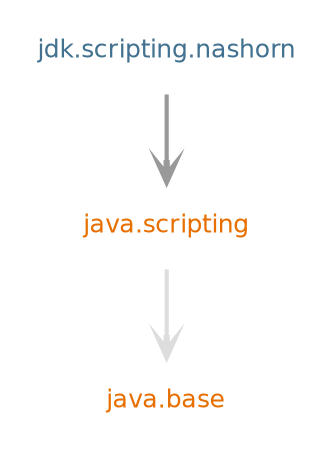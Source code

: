 digraph "jdk.scripting.nashorn" {
  nodesep=.5;
  ranksep=0.600000;
  pencolor=transparent;
  node [shape=plaintext, fontcolor="#000000", fontname="DejaVuSans", fontsize=12, margin=".2,.2"];
  edge [penwidth=2, color="#999999", arrowhead=open, arrowsize=1];
  {rank=same "java.scripting"}
  subgraph se {
  "java.base" [fontcolor="#e76f00", group=java];
  "java.scripting" [fontcolor="#e76f00", group=java];
  }
  subgraph jdk {
  "jdk.scripting.nashorn" [fontcolor="#437291", group=jdk];
  }
  "java.scripting" -> "java.base" [color="#dddddd", weight=10];
  "jdk.scripting.nashorn" -> "java.scripting" [];
}
